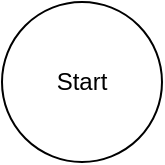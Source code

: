 <mxfile version="23.1.5" type="device">
  <diagram id="Ib9TQcT8DTWy8I6IAeJE" name="Page-1">
    <mxGraphModel dx="1432" dy="1211" grid="1" gridSize="10" guides="1" tooltips="1" connect="1" arrows="1" fold="1" page="1" pageScale="1" pageWidth="850" pageHeight="1100" math="0" shadow="0">
      <root>
        <object label="" page-element="true" type="FunctionFlow" id="0">
          <mxCell />
        </object>
        <mxCell id="1" parent="0" />
        <object label="Start" type="Start" id="xk7Y4A1bgm_LZquDNImR-1">
          <mxCell style="ellipse;whiteSpace=wrap;html=1;aspect=fixed;" vertex="1" parent="1">
            <mxGeometry x="120" y="200" width="80" height="80" as="geometry" />
          </mxCell>
        </object>
      </root>
    </mxGraphModel>
  </diagram>
</mxfile>
